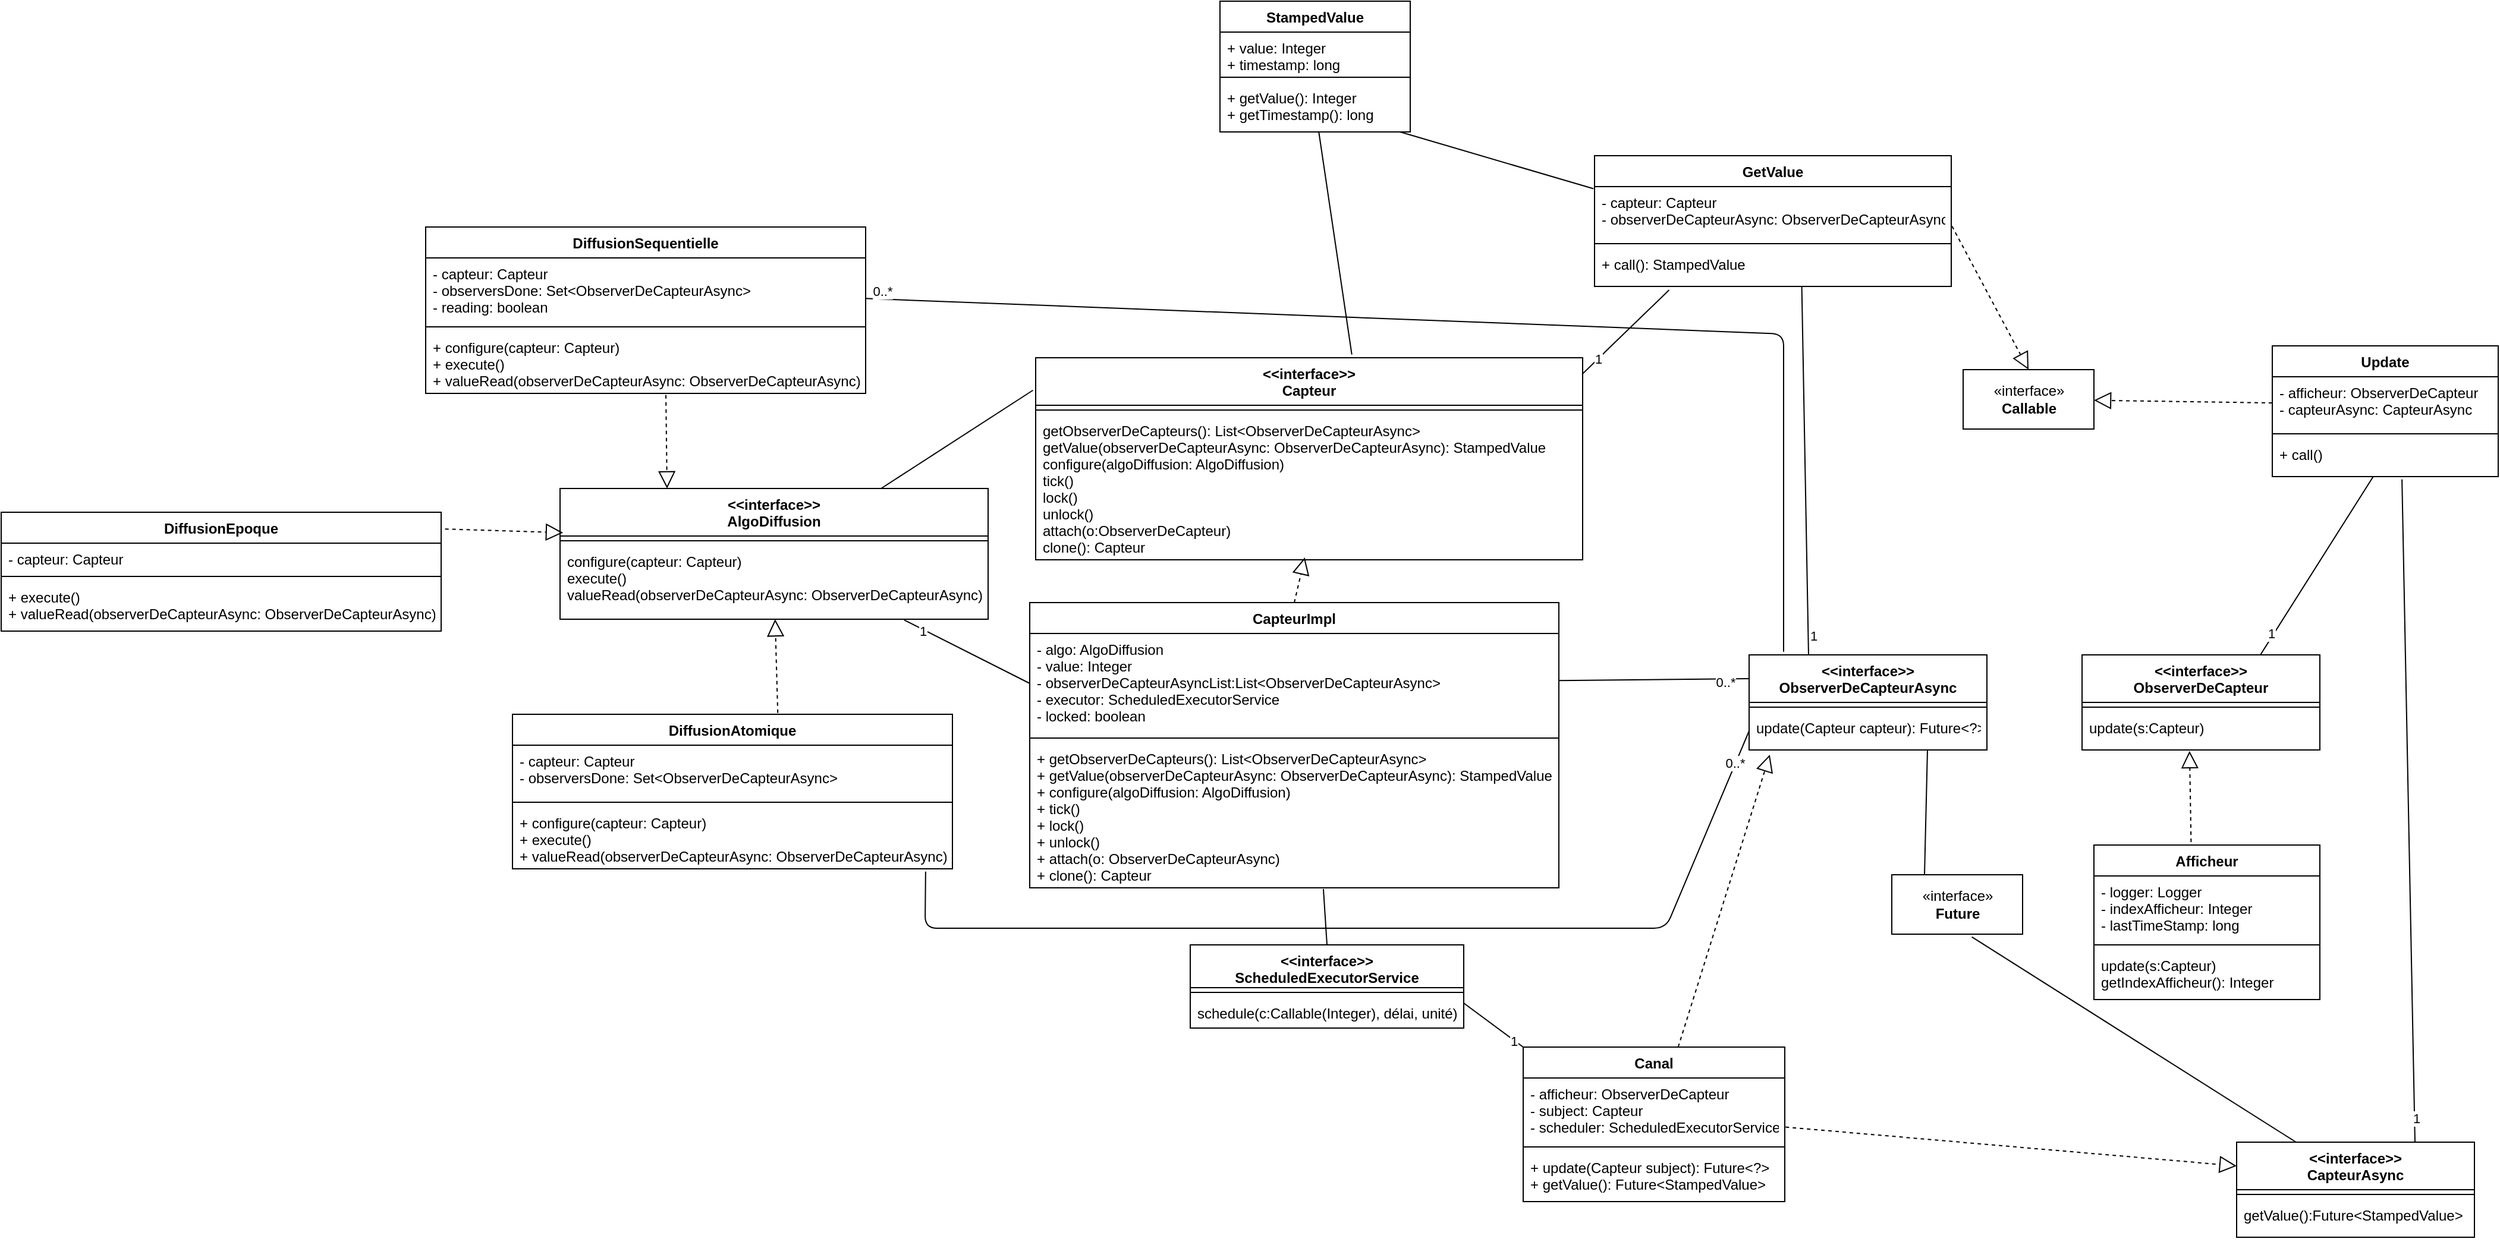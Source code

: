 <mxfile version="14.1.8" type="device" pages="2"><diagram id="OkSHv6g_1eJxa_UDTlFx" name="Diagramme de classe"><mxGraphModel dx="3850" dy="2255" grid="1" gridSize="19" guides="1" tooltips="1" connect="1" arrows="1" fold="1" page="1" pageScale="1" pageWidth="827" pageHeight="1169" math="0" shadow="0"><root><mxCell id="0"/><mxCell id="1" parent="0"/><mxCell id="q4NLrR5_jv5WTU5L2x2v-61" value="" style="endArrow=block;dashed=1;endFill=0;endSize=12;html=1;exitX=0.5;exitY=0;exitDx=0;exitDy=0;entryX=0.492;entryY=0.984;entryDx=0;entryDy=0;entryPerimeter=0;" parent="1" source="q4NLrR5_jv5WTU5L2x2v-73" target="q4NLrR5_jv5WTU5L2x2v-72" edge="1"><mxGeometry width="160" relative="1" as="geometry"><mxPoint x="330" y="400" as="sourcePoint"/><mxPoint x="490" y="400" as="targetPoint"/></mxGeometry></mxCell><mxCell id="q4NLrR5_jv5WTU5L2x2v-62" value="" style="endArrow=block;dashed=1;endFill=0;endSize=12;html=1;exitX=0.43;exitY=-0.019;exitDx=0;exitDy=0;exitPerimeter=0;entryX=0.452;entryY=1.027;entryDx=0;entryDy=0;entryPerimeter=0;" parent="1" source="q4NLrR5_jv5WTU5L2x2v-63" target="q4NLrR5_jv5WTU5L2x2v-83" edge="1"><mxGeometry width="160" relative="1" as="geometry"><mxPoint x="570" y="280" as="sourcePoint"/><mxPoint x="730" y="280" as="targetPoint"/></mxGeometry></mxCell><mxCell id="q4NLrR5_jv5WTU5L2x2v-63" value="Afficheur" style="swimlane;fontStyle=1;align=center;verticalAlign=top;childLayout=stackLayout;horizontal=1;startSize=26;horizontalStack=0;resizeParent=1;resizeParentMax=0;resizeLast=0;collapsible=1;marginBottom=0;" parent="1" vertex="1"><mxGeometry x="620" y="510" width="190" height="130" as="geometry"/></mxCell><mxCell id="q4NLrR5_jv5WTU5L2x2v-64" value="- logger: Logger&#10;- indexAfficheur: Integer&#10;- lastTimeStamp: long&#10;" style="text;strokeColor=none;fillColor=none;align=left;verticalAlign=top;spacingLeft=4;spacingRight=4;overflow=hidden;rotatable=0;points=[[0,0.5],[1,0.5]];portConstraint=eastwest;" parent="q4NLrR5_jv5WTU5L2x2v-63" vertex="1"><mxGeometry y="26" width="190" height="54" as="geometry"/></mxCell><mxCell id="q4NLrR5_jv5WTU5L2x2v-65" value="" style="line;strokeWidth=1;fillColor=none;align=left;verticalAlign=middle;spacingTop=-1;spacingLeft=3;spacingRight=3;rotatable=0;labelPosition=right;points=[];portConstraint=eastwest;" parent="q4NLrR5_jv5WTU5L2x2v-63" vertex="1"><mxGeometry y="80" width="190" height="8" as="geometry"/></mxCell><mxCell id="q4NLrR5_jv5WTU5L2x2v-66" value="update(s:Capteur)&#10;getIndexAfficheur(): Integer&#10;" style="text;strokeColor=none;fillColor=none;align=left;verticalAlign=top;spacingLeft=4;spacingRight=4;overflow=hidden;rotatable=0;points=[[0,0.5],[1,0.5]];portConstraint=eastwest;" parent="q4NLrR5_jv5WTU5L2x2v-63" vertex="1"><mxGeometry y="88" width="190" height="42" as="geometry"/></mxCell><mxCell id="q4NLrR5_jv5WTU5L2x2v-68" value="" style="endArrow=block;dashed=1;endFill=0;endSize=12;html=1;entryX=0;entryY=0.25;entryDx=0;entryDy=0;exitX=1.003;exitY=0.765;exitDx=0;exitDy=0;exitPerimeter=0;" parent="1" source="q4NLrR5_jv5WTU5L2x2v-78" target="q4NLrR5_jv5WTU5L2x2v-93" edge="1"><mxGeometry width="160" relative="1" as="geometry"><mxPoint x="330" y="650" as="sourcePoint"/><mxPoint x="490" y="650" as="targetPoint"/></mxGeometry></mxCell><mxCell id="q4NLrR5_jv5WTU5L2x2v-70" value="&lt;&lt;interface&gt;&gt;&#10;Capteur" style="swimlane;fontStyle=1;align=center;verticalAlign=top;childLayout=stackLayout;horizontal=1;startSize=40;horizontalStack=0;resizeParent=1;resizeParentMax=0;resizeLast=0;collapsible=1;marginBottom=0;" parent="1" vertex="1"><mxGeometry x="-270" y="100" width="460" height="170" as="geometry"/></mxCell><mxCell id="q4NLrR5_jv5WTU5L2x2v-71" value="" style="line;strokeWidth=1;fillColor=none;align=left;verticalAlign=middle;spacingTop=-1;spacingLeft=3;spacingRight=3;rotatable=0;labelPosition=right;points=[];portConstraint=eastwest;" parent="q4NLrR5_jv5WTU5L2x2v-70" vertex="1"><mxGeometry y="40" width="460" height="8" as="geometry"/></mxCell><mxCell id="q4NLrR5_jv5WTU5L2x2v-72" value="getObserverDeCapteurs(): List&lt;ObserverDeCapteurAsync&gt;&#10;getValue(observerDeCapteurAsync: ObserverDeCapteurAsync): StampedValue&#10;configure(algoDiffusion: AlgoDiffusion)&#10;tick()&#10;lock()&#10;unlock()&#10;attach(o:ObserverDeCapteur)&#10;clone(): Capteur" style="text;strokeColor=none;fillColor=none;align=left;verticalAlign=top;spacingLeft=4;spacingRight=4;overflow=hidden;rotatable=0;points=[[0,0.5],[1,0.5]];portConstraint=eastwest;" parent="q4NLrR5_jv5WTU5L2x2v-70" vertex="1"><mxGeometry y="48" width="460" height="122" as="geometry"/></mxCell><mxCell id="q4NLrR5_jv5WTU5L2x2v-73" value="CapteurImpl" style="swimlane;fontStyle=1;align=center;verticalAlign=top;childLayout=stackLayout;horizontal=1;startSize=26;horizontalStack=0;resizeParent=1;resizeParentMax=0;resizeLast=0;collapsible=1;marginBottom=0;" parent="1" vertex="1"><mxGeometry x="-275" y="306" width="445" height="240" as="geometry"/></mxCell><mxCell id="q4NLrR5_jv5WTU5L2x2v-74" value="- algo: AlgoDiffusion&#10;- value: Integer&#10;- observerDeCapteurAsyncList:List&lt;ObserverDeCapteurAsync&gt;&#10;- executor: ScheduledExecutorService&#10;- locked: boolean&#10;&#10;" style="text;strokeColor=none;fillColor=none;align=left;verticalAlign=top;spacingLeft=4;spacingRight=4;overflow=hidden;rotatable=0;points=[[0,0.5],[1,0.5]];portConstraint=eastwest;" parent="q4NLrR5_jv5WTU5L2x2v-73" vertex="1"><mxGeometry y="26" width="445" height="84" as="geometry"/></mxCell><mxCell id="q4NLrR5_jv5WTU5L2x2v-75" value="" style="line;strokeWidth=1;fillColor=none;align=left;verticalAlign=middle;spacingTop=-1;spacingLeft=3;spacingRight=3;rotatable=0;labelPosition=right;points=[];portConstraint=eastwest;" parent="q4NLrR5_jv5WTU5L2x2v-73" vertex="1"><mxGeometry y="110" width="445" height="8" as="geometry"/></mxCell><mxCell id="q4NLrR5_jv5WTU5L2x2v-76" value="+ getObserverDeCapteurs(): List&lt;ObserverDeCapteurAsync&gt;&#10;+ getValue(observerDeCapteurAsync: ObserverDeCapteurAsync): StampedValue&#10;+ configure(algoDiffusion: AlgoDiffusion)&#10;+ tick()&#10;+ lock()&#10;+ unlock()&#10;+ attach(o: ObserverDeCapteurAsync)&#10;+ clone(): Capteur&#10;" style="text;strokeColor=none;fillColor=none;align=left;verticalAlign=top;spacingLeft=4;spacingRight=4;overflow=hidden;rotatable=0;points=[[0,0.5],[1,0.5]];portConstraint=eastwest;" parent="q4NLrR5_jv5WTU5L2x2v-73" vertex="1"><mxGeometry y="118" width="445" height="122" as="geometry"/></mxCell><mxCell id="q4NLrR5_jv5WTU5L2x2v-77" value="Canal" style="swimlane;fontStyle=1;align=center;verticalAlign=top;childLayout=stackLayout;horizontal=1;startSize=26;horizontalStack=0;resizeParent=1;resizeParentMax=0;resizeLast=0;collapsible=1;marginBottom=0;" parent="1" vertex="1"><mxGeometry x="140" y="680" width="220" height="130" as="geometry"/></mxCell><mxCell id="q4NLrR5_jv5WTU5L2x2v-78" value="- afficheur: ObserverDeCapteur&#10;            - subject: Capteur &#10;- scheduler: ScheduledExecutorService&#10;      &#10;        " style="text;strokeColor=none;fillColor=none;align=left;verticalAlign=top;spacingLeft=4;spacingRight=4;overflow=hidden;rotatable=0;points=[[0,0.5],[1,0.5]];portConstraint=eastwest;" parent="q4NLrR5_jv5WTU5L2x2v-77" vertex="1"><mxGeometry y="26" width="220" height="54" as="geometry"/></mxCell><mxCell id="q4NLrR5_jv5WTU5L2x2v-79" value="" style="line;strokeWidth=1;fillColor=none;align=left;verticalAlign=middle;spacingTop=-1;spacingLeft=3;spacingRight=3;rotatable=0;labelPosition=right;points=[];portConstraint=eastwest;" parent="q4NLrR5_jv5WTU5L2x2v-77" vertex="1"><mxGeometry y="80" width="220" height="8" as="geometry"/></mxCell><mxCell id="q4NLrR5_jv5WTU5L2x2v-80" value="+ update(Capteur subject): Future&lt;?&gt;&#10;+ getValue(): Future&lt;StampedValue&gt;" style="text;strokeColor=none;fillColor=none;align=left;verticalAlign=top;spacingLeft=4;spacingRight=4;overflow=hidden;rotatable=0;points=[[0,0.5],[1,0.5]];portConstraint=eastwest;" parent="q4NLrR5_jv5WTU5L2x2v-77" vertex="1"><mxGeometry y="88" width="220" height="42" as="geometry"/></mxCell><mxCell id="q4NLrR5_jv5WTU5L2x2v-81" value="&lt;&lt;interface&gt;&gt;&#10;ObserverDeCapteur" style="swimlane;fontStyle=1;align=center;verticalAlign=top;childLayout=stackLayout;horizontal=1;startSize=40;horizontalStack=0;resizeParent=1;resizeParentMax=0;resizeLast=0;collapsible=1;marginBottom=0;" parent="1" vertex="1"><mxGeometry x="610" y="350" width="200" height="80" as="geometry"/></mxCell><mxCell id="q4NLrR5_jv5WTU5L2x2v-82" value="" style="line;strokeWidth=1;fillColor=none;align=left;verticalAlign=middle;spacingTop=-1;spacingLeft=3;spacingRight=3;rotatable=0;labelPosition=right;points=[];portConstraint=eastwest;" parent="q4NLrR5_jv5WTU5L2x2v-81" vertex="1"><mxGeometry y="40" width="200" height="8" as="geometry"/></mxCell><mxCell id="q4NLrR5_jv5WTU5L2x2v-83" value="update(s:Capteur)" style="text;strokeColor=none;fillColor=none;align=left;verticalAlign=top;spacingLeft=4;spacingRight=4;overflow=hidden;rotatable=0;points=[[0,0.5],[1,0.5]];portConstraint=eastwest;" parent="q4NLrR5_jv5WTU5L2x2v-81" vertex="1"><mxGeometry y="48" width="200" height="32" as="geometry"/></mxCell><mxCell id="q4NLrR5_jv5WTU5L2x2v-84" value="&lt;&lt;interface&gt;&gt;&#10;ScheduledExecutorService" style="swimlane;fontStyle=1;align=center;verticalAlign=top;childLayout=stackLayout;horizontal=1;startSize=36;horizontalStack=0;resizeParent=1;resizeParentMax=0;resizeLast=0;collapsible=1;marginBottom=0;" parent="1" vertex="1"><mxGeometry x="-140" y="594" width="230" height="70" as="geometry"/></mxCell><mxCell id="q4NLrR5_jv5WTU5L2x2v-86" value="" style="line;strokeWidth=1;fillColor=none;align=left;verticalAlign=middle;spacingTop=-1;spacingLeft=3;spacingRight=3;rotatable=0;labelPosition=right;points=[];portConstraint=eastwest;" parent="q4NLrR5_jv5WTU5L2x2v-84" vertex="1"><mxGeometry y="36" width="230" height="8" as="geometry"/></mxCell><mxCell id="q4NLrR5_jv5WTU5L2x2v-87" value="schedule(c:Callable(Integer), délai, unité)" style="text;strokeColor=none;fillColor=none;align=left;verticalAlign=top;spacingLeft=4;spacingRight=4;overflow=hidden;rotatable=0;points=[[0,0.5],[1,0.5]];portConstraint=eastwest;" parent="q4NLrR5_jv5WTU5L2x2v-84" vertex="1"><mxGeometry y="44" width="230" height="26" as="geometry"/></mxCell><mxCell id="q4NLrR5_jv5WTU5L2x2v-89" value="«interface»&lt;br&gt;&lt;b&gt;Callable&lt;/b&gt;" style="html=1;" parent="1" vertex="1"><mxGeometry x="510" y="110" width="110" height="50" as="geometry"/></mxCell><mxCell id="q4NLrR5_jv5WTU5L2x2v-90" value="«interface»&lt;br&gt;&lt;b&gt;Future&lt;/b&gt;" style="html=1;" parent="1" vertex="1"><mxGeometry x="450" y="535" width="110" height="50" as="geometry"/></mxCell><mxCell id="q4NLrR5_jv5WTU5L2x2v-93" value="&lt;&lt;interface&gt;&gt;&#10;CapteurAsync" style="swimlane;fontStyle=1;align=center;verticalAlign=top;childLayout=stackLayout;horizontal=1;startSize=40;horizontalStack=0;resizeParent=1;resizeParentMax=0;resizeLast=0;collapsible=1;marginBottom=0;" parent="1" vertex="1"><mxGeometry x="740" y="760" width="200" height="80" as="geometry"/></mxCell><mxCell id="q4NLrR5_jv5WTU5L2x2v-94" value="" style="line;strokeWidth=1;fillColor=none;align=left;verticalAlign=middle;spacingTop=-1;spacingLeft=3;spacingRight=3;rotatable=0;labelPosition=right;points=[];portConstraint=eastwest;" parent="q4NLrR5_jv5WTU5L2x2v-93" vertex="1"><mxGeometry y="40" width="200" height="8" as="geometry"/></mxCell><mxCell id="q4NLrR5_jv5WTU5L2x2v-95" value="getValue():Future&lt;StampedValue&gt;" style="text;strokeColor=none;fillColor=none;align=left;verticalAlign=top;spacingLeft=4;spacingRight=4;overflow=hidden;rotatable=0;points=[[0,0.5],[1,0.5]];portConstraint=eastwest;" parent="q4NLrR5_jv5WTU5L2x2v-93" vertex="1"><mxGeometry y="48" width="200" height="32" as="geometry"/></mxCell><mxCell id="q4NLrR5_jv5WTU5L2x2v-96" value="GetValue" style="swimlane;fontStyle=1;align=center;verticalAlign=top;childLayout=stackLayout;horizontal=1;startSize=26;horizontalStack=0;resizeParent=1;resizeParentMax=0;resizeLast=0;collapsible=1;marginBottom=0;" parent="1" vertex="1"><mxGeometry x="200" y="-70" width="300" height="110" as="geometry"/></mxCell><mxCell id="q4NLrR5_jv5WTU5L2x2v-97" value="- capteur: Capteur&#10;- observerDeCapteurAsync: ObserverDeCapteurAsync&#10;" style="text;strokeColor=none;fillColor=none;align=left;verticalAlign=top;spacingLeft=4;spacingRight=4;overflow=hidden;rotatable=0;points=[[0,0.5],[1,0.5]];portConstraint=eastwest;" parent="q4NLrR5_jv5WTU5L2x2v-96" vertex="1"><mxGeometry y="26" width="300" height="44" as="geometry"/></mxCell><mxCell id="q4NLrR5_jv5WTU5L2x2v-98" value="" style="line;strokeWidth=1;fillColor=none;align=left;verticalAlign=middle;spacingTop=-1;spacingLeft=3;spacingRight=3;rotatable=0;labelPosition=right;points=[];portConstraint=eastwest;" parent="q4NLrR5_jv5WTU5L2x2v-96" vertex="1"><mxGeometry y="70" width="300" height="8" as="geometry"/></mxCell><mxCell id="q4NLrR5_jv5WTU5L2x2v-99" value="+ call(): StampedValue" style="text;strokeColor=none;fillColor=none;align=left;verticalAlign=top;spacingLeft=4;spacingRight=4;overflow=hidden;rotatable=0;points=[[0,0.5],[1,0.5]];portConstraint=eastwest;" parent="q4NLrR5_jv5WTU5L2x2v-96" vertex="1"><mxGeometry y="78" width="300" height="32" as="geometry"/></mxCell><mxCell id="q4NLrR5_jv5WTU5L2x2v-100" value="" style="endArrow=block;dashed=1;endFill=0;endSize=12;html=1;entryX=0.5;entryY=0;entryDx=0;entryDy=0;exitX=1.002;exitY=0.756;exitDx=0;exitDy=0;exitPerimeter=0;" parent="1" source="q4NLrR5_jv5WTU5L2x2v-97" target="q4NLrR5_jv5WTU5L2x2v-89" edge="1"><mxGeometry width="160" relative="1" as="geometry"><mxPoint x="340" y="190" as="sourcePoint"/><mxPoint x="500" y="190" as="targetPoint"/></mxGeometry></mxCell><mxCell id="q4NLrR5_jv5WTU5L2x2v-102" value="&lt;&lt;interface&gt;&gt;&#10;ObserverDeCapteurAsync" style="swimlane;fontStyle=1;align=center;verticalAlign=top;childLayout=stackLayout;horizontal=1;startSize=40;horizontalStack=0;resizeParent=1;resizeParentMax=0;resizeLast=0;collapsible=1;marginBottom=0;" parent="1" vertex="1"><mxGeometry x="330" y="350" width="200" height="80" as="geometry"/></mxCell><mxCell id="q4NLrR5_jv5WTU5L2x2v-103" value="" style="line;strokeWidth=1;fillColor=none;align=left;verticalAlign=middle;spacingTop=-1;spacingLeft=3;spacingRight=3;rotatable=0;labelPosition=right;points=[];portConstraint=eastwest;" parent="q4NLrR5_jv5WTU5L2x2v-102" vertex="1"><mxGeometry y="40" width="200" height="8" as="geometry"/></mxCell><mxCell id="q4NLrR5_jv5WTU5L2x2v-104" value="update(Capteur capteur): Future&lt;?&gt;" style="text;strokeColor=none;fillColor=none;align=left;verticalAlign=top;spacingLeft=4;spacingRight=4;overflow=hidden;rotatable=0;points=[[0,0.5],[1,0.5]];portConstraint=eastwest;" parent="q4NLrR5_jv5WTU5L2x2v-102" vertex="1"><mxGeometry y="48" width="200" height="32" as="geometry"/></mxCell><mxCell id="q4NLrR5_jv5WTU5L2x2v-105" value="" style="endArrow=block;dashed=1;endFill=0;endSize=12;html=1;entryX=0.087;entryY=1.125;entryDx=0;entryDy=0;entryPerimeter=0;" parent="1" source="q4NLrR5_jv5WTU5L2x2v-77" target="q4NLrR5_jv5WTU5L2x2v-104" edge="1"><mxGeometry width="160" relative="1" as="geometry"><mxPoint x="350" y="595" as="sourcePoint"/><mxPoint x="430.0" y="620.004" as="targetPoint"/></mxGeometry></mxCell><mxCell id="q4NLrR5_jv5WTU5L2x2v-112" value="" style="endArrow=none;html=1;strokeWidth=1;exitX=0.578;exitY=-0.016;exitDx=0;exitDy=0;exitPerimeter=0;" parent="1" source="q4NLrR5_jv5WTU5L2x2v-70" target="q4NLrR5_jv5WTU5L2x2v-117" edge="1"><mxGeometry width="50" height="50" relative="1" as="geometry"><mxPoint x="90" y="100" as="sourcePoint"/><mxPoint x="274.4" y="-99.874" as="targetPoint"/></mxGeometry></mxCell><mxCell id="q4NLrR5_jv5WTU5L2x2v-114" value="StampedValue" style="swimlane;fontStyle=1;align=center;verticalAlign=top;childLayout=stackLayout;horizontal=1;startSize=26;horizontalStack=0;resizeParent=1;resizeParentMax=0;resizeLast=0;collapsible=1;marginBottom=0;" parent="1" vertex="1"><mxGeometry x="-115" y="-200" width="160" height="110" as="geometry"/></mxCell><mxCell id="q4NLrR5_jv5WTU5L2x2v-115" value="+ value: Integer&#10;+ timestamp: long" style="text;strokeColor=none;fillColor=none;align=left;verticalAlign=top;spacingLeft=4;spacingRight=4;overflow=hidden;rotatable=0;points=[[0,0.5],[1,0.5]];portConstraint=eastwest;" parent="q4NLrR5_jv5WTU5L2x2v-114" vertex="1"><mxGeometry y="26" width="160" height="34" as="geometry"/></mxCell><mxCell id="q4NLrR5_jv5WTU5L2x2v-116" value="" style="line;strokeWidth=1;fillColor=none;align=left;verticalAlign=middle;spacingTop=-1;spacingLeft=3;spacingRight=3;rotatable=0;labelPosition=right;points=[];portConstraint=eastwest;" parent="q4NLrR5_jv5WTU5L2x2v-114" vertex="1"><mxGeometry y="60" width="160" height="8" as="geometry"/></mxCell><mxCell id="q4NLrR5_jv5WTU5L2x2v-117" value="+ getValue(): Integer&#10;+ getTimestamp(): long&#10;" style="text;strokeColor=none;fillColor=none;align=left;verticalAlign=top;spacingLeft=4;spacingRight=4;overflow=hidden;rotatable=0;points=[[0,0.5],[1,0.5]];portConstraint=eastwest;" parent="q4NLrR5_jv5WTU5L2x2v-114" vertex="1"><mxGeometry y="68" width="160" height="42" as="geometry"/></mxCell><mxCell id="q4NLrR5_jv5WTU5L2x2v-119" value="" style="endArrow=none;html=1;strokeWidth=1;exitX=-0.003;exitY=0.04;exitDx=0;exitDy=0;exitPerimeter=0;" parent="1" source="q4NLrR5_jv5WTU5L2x2v-97" target="q4NLrR5_jv5WTU5L2x2v-117" edge="1"><mxGeometry width="50" height="50" relative="1" as="geometry"><mxPoint x="420" y="80" as="sourcePoint"/><mxPoint x="470" y="30" as="targetPoint"/></mxGeometry></mxCell><mxCell id="q4NLrR5_jv5WTU5L2x2v-120" value="Update" style="swimlane;fontStyle=1;align=center;verticalAlign=top;childLayout=stackLayout;horizontal=1;startSize=26;horizontalStack=0;resizeParent=1;resizeParentMax=0;resizeLast=0;collapsible=1;marginBottom=0;" parent="1" vertex="1"><mxGeometry x="770" y="90" width="190" height="110" as="geometry"/></mxCell><mxCell id="q4NLrR5_jv5WTU5L2x2v-121" value="- afficheur: ObserverDeCapteur&#10;- capteurAsync: CapteurAsync&#10;" style="text;strokeColor=none;fillColor=none;align=left;verticalAlign=top;spacingLeft=4;spacingRight=4;overflow=hidden;rotatable=0;points=[[0,0.5],[1,0.5]];portConstraint=eastwest;" parent="q4NLrR5_jv5WTU5L2x2v-120" vertex="1"><mxGeometry y="26" width="190" height="44" as="geometry"/></mxCell><mxCell id="q4NLrR5_jv5WTU5L2x2v-122" value="" style="line;strokeWidth=1;fillColor=none;align=left;verticalAlign=middle;spacingTop=-1;spacingLeft=3;spacingRight=3;rotatable=0;labelPosition=right;points=[];portConstraint=eastwest;" parent="q4NLrR5_jv5WTU5L2x2v-120" vertex="1"><mxGeometry y="70" width="190" height="8" as="geometry"/></mxCell><mxCell id="q4NLrR5_jv5WTU5L2x2v-123" value="+ call()" style="text;strokeColor=none;fillColor=none;align=left;verticalAlign=top;spacingLeft=4;spacingRight=4;overflow=hidden;rotatable=0;points=[[0,0.5],[1,0.5]];portConstraint=eastwest;" parent="q4NLrR5_jv5WTU5L2x2v-120" vertex="1"><mxGeometry y="78" width="190" height="32" as="geometry"/></mxCell><mxCell id="q4NLrR5_jv5WTU5L2x2v-124" value="" style="endArrow=block;dashed=1;endFill=0;endSize=12;html=1;exitX=0;exitY=0.5;exitDx=0;exitDy=0;" parent="1" source="q4NLrR5_jv5WTU5L2x2v-121" target="q4NLrR5_jv5WTU5L2x2v-89" edge="1"><mxGeometry width="160" relative="1" as="geometry"><mxPoint x="540.6" y="-0.736" as="sourcePoint"/><mxPoint x="600" y="110" as="targetPoint"/></mxGeometry></mxCell><mxCell id="q4NLrR5_jv5WTU5L2x2v-125" value="" style="endArrow=none;html=1;strokeWidth=1;entryX=0.209;entryY=1.095;entryDx=0;entryDy=0;entryPerimeter=0;exitX=0.999;exitY=0.082;exitDx=0;exitDy=0;exitPerimeter=0;" parent="1" source="q4NLrR5_jv5WTU5L2x2v-70" target="q4NLrR5_jv5WTU5L2x2v-99" edge="1"><mxGeometry width="50" height="50" relative="1" as="geometry"><mxPoint x="420" y="160" as="sourcePoint"/><mxPoint x="470" y="110" as="targetPoint"/><Array as="points"><mxPoint x="209" y="95"/></Array></mxGeometry></mxCell><mxCell id="Ptyz8SePD5P9M774ht81-8" value="1" style="edgeLabel;html=1;align=center;verticalAlign=middle;resizable=0;points=[];" parent="q4NLrR5_jv5WTU5L2x2v-125" vertex="1" connectable="0"><mxGeometry x="-0.615" y="-1" relative="1" as="geometry"><mxPoint x="-1" as="offset"/></mxGeometry></mxCell><mxCell id="q4NLrR5_jv5WTU5L2x2v-126" value="" style="endArrow=none;html=1;strokeWidth=1;entryX=0.581;entryY=1.016;entryDx=0;entryDy=0;entryPerimeter=0;exitX=0.25;exitY=0;exitDx=0;exitDy=0;" parent="1" source="q4NLrR5_jv5WTU5L2x2v-102" target="q4NLrR5_jv5WTU5L2x2v-99" edge="1"><mxGeometry width="50" height="50" relative="1" as="geometry"><mxPoint x="520" y="550" as="sourcePoint"/><mxPoint x="470" y="240" as="targetPoint"/></mxGeometry></mxCell><mxCell id="Ptyz8SePD5P9M774ht81-7" value="1" style="edgeLabel;html=1;align=center;verticalAlign=middle;resizable=0;points=[];" parent="q4NLrR5_jv5WTU5L2x2v-126" vertex="1" connectable="0"><mxGeometry x="-0.886" y="-4" relative="1" as="geometry"><mxPoint y="1" as="offset"/></mxGeometry></mxCell><mxCell id="q4NLrR5_jv5WTU5L2x2v-127" value="" style="endArrow=none;html=1;strokeWidth=1;entryX=0.75;entryY=0;entryDx=0;entryDy=0;" parent="1" source="q4NLrR5_jv5WTU5L2x2v-123" target="q4NLrR5_jv5WTU5L2x2v-81" edge="1"><mxGeometry width="50" height="50" relative="1" as="geometry"><mxPoint x="420" y="310" as="sourcePoint"/><mxPoint x="470" y="260" as="targetPoint"/></mxGeometry></mxCell><mxCell id="Ptyz8SePD5P9M774ht81-9" value="1" style="edgeLabel;html=1;align=center;verticalAlign=middle;resizable=0;points=[];" parent="q4NLrR5_jv5WTU5L2x2v-127" vertex="1" connectable="0"><mxGeometry x="0.777" y="-2" relative="1" as="geometry"><mxPoint as="offset"/></mxGeometry></mxCell><mxCell id="q4NLrR5_jv5WTU5L2x2v-130" value="&lt;&lt;interface&gt;&gt;&#10;AlgoDiffusion" style="swimlane;fontStyle=1;align=center;verticalAlign=top;childLayout=stackLayout;horizontal=1;startSize=40;horizontalStack=0;resizeParent=1;resizeParentMax=0;resizeLast=0;collapsible=1;marginBottom=0;" parent="1" vertex="1"><mxGeometry x="-670" y="210" width="360" height="110" as="geometry"/></mxCell><mxCell id="q4NLrR5_jv5WTU5L2x2v-131" value="" style="line;strokeWidth=1;fillColor=none;align=left;verticalAlign=middle;spacingTop=-1;spacingLeft=3;spacingRight=3;rotatable=0;labelPosition=right;points=[];portConstraint=eastwest;" parent="q4NLrR5_jv5WTU5L2x2v-130" vertex="1"><mxGeometry y="40" width="360" height="8" as="geometry"/></mxCell><mxCell id="q4NLrR5_jv5WTU5L2x2v-132" value="configure(capteur: Capteur)&#10;execute()&#10;valueRead(observerDeCapteurAsync: ObserverDeCapteurAsync)" style="text;strokeColor=none;fillColor=none;align=left;verticalAlign=top;spacingLeft=4;spacingRight=4;overflow=hidden;rotatable=0;points=[[0,0.5],[1,0.5]];portConstraint=eastwest;" parent="q4NLrR5_jv5WTU5L2x2v-130" vertex="1"><mxGeometry y="48" width="360" height="62" as="geometry"/></mxCell><mxCell id="q4NLrR5_jv5WTU5L2x2v-133" value="" style="endArrow=none;html=1;strokeWidth=1;exitX=0;exitY=0.5;exitDx=0;exitDy=0;entryX=0.804;entryY=1.011;entryDx=0;entryDy=0;entryPerimeter=0;" parent="1" source="q4NLrR5_jv5WTU5L2x2v-74" target="q4NLrR5_jv5WTU5L2x2v-132" edge="1"><mxGeometry width="50" height="50" relative="1" as="geometry"><mxPoint x="-100" y="280" as="sourcePoint"/><mxPoint x="-50" y="230" as="targetPoint"/></mxGeometry></mxCell><mxCell id="Ptyz8SePD5P9M774ht81-6" value="1" style="edgeLabel;html=1;align=center;verticalAlign=middle;resizable=0;points=[];" parent="q4NLrR5_jv5WTU5L2x2v-133" vertex="1" connectable="0"><mxGeometry x="0.696" y="1" relative="1" as="geometry"><mxPoint as="offset"/></mxGeometry></mxCell><mxCell id="q4NLrR5_jv5WTU5L2x2v-134" value="" style="endArrow=none;html=1;strokeWidth=1;entryX=-0.005;entryY=0.161;entryDx=0;entryDy=0;entryPerimeter=0;exitX=0.75;exitY=0;exitDx=0;exitDy=0;" parent="1" source="q4NLrR5_jv5WTU5L2x2v-130" target="q4NLrR5_jv5WTU5L2x2v-70" edge="1"><mxGeometry width="50" height="50" relative="1" as="geometry"><mxPoint x="-100" y="280" as="sourcePoint"/><mxPoint x="-50" y="230" as="targetPoint"/></mxGeometry></mxCell><mxCell id="q4NLrR5_jv5WTU5L2x2v-135" value="DiffusionAtomique" style="swimlane;fontStyle=1;align=center;verticalAlign=top;childLayout=stackLayout;horizontal=1;startSize=26;horizontalStack=0;resizeParent=1;resizeParentMax=0;resizeLast=0;collapsible=1;marginBottom=0;" parent="1" vertex="1"><mxGeometry x="-710" y="400" width="370" height="130" as="geometry"/></mxCell><mxCell id="q4NLrR5_jv5WTU5L2x2v-136" value="- capteur: Capteur&#10;- observersDone: Set&lt;ObserverDeCapteurAsync&gt;&#10;" style="text;strokeColor=none;fillColor=none;align=left;verticalAlign=top;spacingLeft=4;spacingRight=4;overflow=hidden;rotatable=0;points=[[0,0.5],[1,0.5]];portConstraint=eastwest;" parent="q4NLrR5_jv5WTU5L2x2v-135" vertex="1"><mxGeometry y="26" width="370" height="44" as="geometry"/></mxCell><mxCell id="q4NLrR5_jv5WTU5L2x2v-137" value="" style="line;strokeWidth=1;fillColor=none;align=left;verticalAlign=middle;spacingTop=-1;spacingLeft=3;spacingRight=3;rotatable=0;labelPosition=right;points=[];portConstraint=eastwest;" parent="q4NLrR5_jv5WTU5L2x2v-135" vertex="1"><mxGeometry y="70" width="370" height="8" as="geometry"/></mxCell><mxCell id="q4NLrR5_jv5WTU5L2x2v-138" value="+ configure(capteur: Capteur)&#10;+ execute()&#10;+ valueRead(observerDeCapteurAsync: ObserverDeCapteurAsync)&#10;" style="text;strokeColor=none;fillColor=none;align=left;verticalAlign=top;spacingLeft=4;spacingRight=4;overflow=hidden;rotatable=0;points=[[0,0.5],[1,0.5]];portConstraint=eastwest;" parent="q4NLrR5_jv5WTU5L2x2v-135" vertex="1"><mxGeometry y="78" width="370" height="52" as="geometry"/></mxCell><mxCell id="q4NLrR5_jv5WTU5L2x2v-139" value="" style="endArrow=block;dashed=1;endFill=0;endSize=12;html=1;exitX=0.603;exitY=-0.009;exitDx=0;exitDy=0;exitPerimeter=0;" parent="1" source="q4NLrR5_jv5WTU5L2x2v-135" target="q4NLrR5_jv5WTU5L2x2v-132" edge="1"><mxGeometry width="160" relative="1" as="geometry"><mxPoint x="-520" y="380" as="sourcePoint"/><mxPoint x="-377.34" y="550" as="targetPoint"/></mxGeometry></mxCell><mxCell id="q4NLrR5_jv5WTU5L2x2v-140" value="DiffusionEpoque" style="swimlane;fontStyle=1;align=center;verticalAlign=top;childLayout=stackLayout;horizontal=1;startSize=26;horizontalStack=0;resizeParent=1;resizeParentMax=0;resizeLast=0;collapsible=1;marginBottom=0;" parent="1" vertex="1"><mxGeometry x="-1140" y="230" width="370" height="100" as="geometry"/></mxCell><mxCell id="q4NLrR5_jv5WTU5L2x2v-141" value="- capteur: Capteur&#10;" style="text;strokeColor=none;fillColor=none;align=left;verticalAlign=top;spacingLeft=4;spacingRight=4;overflow=hidden;rotatable=0;points=[[0,0.5],[1,0.5]];portConstraint=eastwest;" parent="q4NLrR5_jv5WTU5L2x2v-140" vertex="1"><mxGeometry y="26" width="370" height="24" as="geometry"/></mxCell><mxCell id="q4NLrR5_jv5WTU5L2x2v-142" value="" style="line;strokeWidth=1;fillColor=none;align=left;verticalAlign=middle;spacingTop=-1;spacingLeft=3;spacingRight=3;rotatable=0;labelPosition=right;points=[];portConstraint=eastwest;" parent="q4NLrR5_jv5WTU5L2x2v-140" vertex="1"><mxGeometry y="50" width="370" height="8" as="geometry"/></mxCell><mxCell id="q4NLrR5_jv5WTU5L2x2v-143" value="+ execute()&#10;+ valueRead(observerDeCapteurAsync: ObserverDeCapteurAsync)&#10;" style="text;strokeColor=none;fillColor=none;align=left;verticalAlign=top;spacingLeft=4;spacingRight=4;overflow=hidden;rotatable=0;points=[[0,0.5],[1,0.5]];portConstraint=eastwest;" parent="q4NLrR5_jv5WTU5L2x2v-140" vertex="1"><mxGeometry y="58" width="370" height="42" as="geometry"/></mxCell><mxCell id="q4NLrR5_jv5WTU5L2x2v-144" value="" style="endArrow=block;dashed=1;endFill=0;endSize=12;html=1;exitX=1.009;exitY=0.141;exitDx=0;exitDy=0;exitPerimeter=0;entryX=0.007;entryY=0.338;entryDx=0;entryDy=0;entryPerimeter=0;" parent="1" source="q4NLrR5_jv5WTU5L2x2v-140" target="q4NLrR5_jv5WTU5L2x2v-130" edge="1"><mxGeometry width="160" relative="1" as="geometry"><mxPoint x="-476.89" y="408.83" as="sourcePoint"/><mxPoint x="-479.122" y="330.0" as="targetPoint"/></mxGeometry></mxCell><mxCell id="q4NLrR5_jv5WTU5L2x2v-145" value="DiffusionSequentielle" style="swimlane;fontStyle=1;align=center;verticalAlign=top;childLayout=stackLayout;horizontal=1;startSize=26;horizontalStack=0;resizeParent=1;resizeParentMax=0;resizeLast=0;collapsible=1;marginBottom=0;" parent="1" vertex="1"><mxGeometry x="-783" y="-10" width="370" height="140" as="geometry"/></mxCell><mxCell id="q4NLrR5_jv5WTU5L2x2v-146" value="- capteur: Capteur&#10;- observersDone: Set&lt;ObserverDeCapteurAsync&gt;&#10;- reading: boolean&#10;" style="text;strokeColor=none;fillColor=none;align=left;verticalAlign=top;spacingLeft=4;spacingRight=4;overflow=hidden;rotatable=0;points=[[0,0.5],[1,0.5]];portConstraint=eastwest;" parent="q4NLrR5_jv5WTU5L2x2v-145" vertex="1"><mxGeometry y="26" width="370" height="54" as="geometry"/></mxCell><mxCell id="q4NLrR5_jv5WTU5L2x2v-147" value="" style="line;strokeWidth=1;fillColor=none;align=left;verticalAlign=middle;spacingTop=-1;spacingLeft=3;spacingRight=3;rotatable=0;labelPosition=right;points=[];portConstraint=eastwest;" parent="q4NLrR5_jv5WTU5L2x2v-145" vertex="1"><mxGeometry y="80" width="370" height="8" as="geometry"/></mxCell><mxCell id="q4NLrR5_jv5WTU5L2x2v-148" value="+ configure(capteur: Capteur)&#10;+ execute()&#10;+ valueRead(observerDeCapteurAsync: ObserverDeCapteurAsync)&#10;" style="text;strokeColor=none;fillColor=none;align=left;verticalAlign=top;spacingLeft=4;spacingRight=4;overflow=hidden;rotatable=0;points=[[0,0.5],[1,0.5]];portConstraint=eastwest;" parent="q4NLrR5_jv5WTU5L2x2v-145" vertex="1"><mxGeometry y="88" width="370" height="52" as="geometry"/></mxCell><mxCell id="q4NLrR5_jv5WTU5L2x2v-149" value="" style="endArrow=block;dashed=1;endFill=0;endSize=12;html=1;exitX=0.546;exitY=1.027;exitDx=0;exitDy=0;exitPerimeter=0;entryX=0.25;entryY=0;entryDx=0;entryDy=0;" parent="1" source="q4NLrR5_jv5WTU5L2x2v-148" target="q4NLrR5_jv5WTU5L2x2v-130" edge="1"><mxGeometry width="160" relative="1" as="geometry"><mxPoint x="-766.67" y="254.1" as="sourcePoint"/><mxPoint x="-657.48" y="257.18" as="targetPoint"/></mxGeometry></mxCell><mxCell id="q4NLrR5_jv5WTU5L2x2v-150" value="" style="endArrow=none;html=1;strokeWidth=1;exitX=0.25;exitY=0;exitDx=0;exitDy=0;entryX=0.612;entryY=1.047;entryDx=0;entryDy=0;entryPerimeter=0;" parent="1" source="q4NLrR5_jv5WTU5L2x2v-93" target="q4NLrR5_jv5WTU5L2x2v-90" edge="1"><mxGeometry width="50" height="50" relative="1" as="geometry"><mxPoint x="-70" y="470" as="sourcePoint"/><mxPoint x="-20" y="420" as="targetPoint"/></mxGeometry></mxCell><mxCell id="q4NLrR5_jv5WTU5L2x2v-152" value="" style="endArrow=none;html=1;strokeWidth=1;exitX=0.75;exitY=1;exitDx=0;exitDy=0;entryX=0.25;entryY=0;entryDx=0;entryDy=0;" parent="1" source="q4NLrR5_jv5WTU5L2x2v-102" target="q4NLrR5_jv5WTU5L2x2v-90" edge="1"><mxGeometry width="50" height="50" relative="1" as="geometry"><mxPoint x="220" y="595" as="sourcePoint"/><mxPoint x="310" y="537.5" as="targetPoint"/></mxGeometry></mxCell><mxCell id="q4NLrR5_jv5WTU5L2x2v-153" value="" style="endArrow=none;html=1;strokeWidth=1;entryX=0.574;entryY=1.073;entryDx=0;entryDy=0;entryPerimeter=0;exitX=0.75;exitY=0;exitDx=0;exitDy=0;" parent="1" source="q4NLrR5_jv5WTU5L2x2v-93" target="q4NLrR5_jv5WTU5L2x2v-123" edge="1"><mxGeometry width="50" height="50" relative="1" as="geometry"><mxPoint x="960" y="570" as="sourcePoint"/><mxPoint x="420" y="400" as="targetPoint"/></mxGeometry></mxCell><mxCell id="Ptyz8SePD5P9M774ht81-10" value="1" style="edgeLabel;html=1;align=center;verticalAlign=middle;resizable=0;points=[];" parent="q4NLrR5_jv5WTU5L2x2v-153" vertex="1" connectable="0"><mxGeometry x="-0.925" y="-1" relative="1" as="geometry"><mxPoint y="1" as="offset"/></mxGeometry></mxCell><mxCell id="q4NLrR5_jv5WTU5L2x2v-154" value="" style="endArrow=none;html=1;strokeWidth=1;exitX=0.5;exitY=0;exitDx=0;exitDy=0;entryX=0.555;entryY=1.008;entryDx=0;entryDy=0;entryPerimeter=0;" parent="1" source="q4NLrR5_jv5WTU5L2x2v-84" target="q4NLrR5_jv5WTU5L2x2v-76" edge="1"><mxGeometry width="50" height="50" relative="1" as="geometry"><mxPoint x="-140" y="340" as="sourcePoint"/><mxPoint x="-90" y="290" as="targetPoint"/></mxGeometry></mxCell><mxCell id="Ptyz8SePD5P9M774ht81-1" value="" style="endArrow=none;html=1;exitX=0;exitY=0;exitDx=0;exitDy=0;entryX=1;entryY=0.5;entryDx=0;entryDy=0;" parent="1" source="q4NLrR5_jv5WTU5L2x2v-77" edge="1"><mxGeometry width="50" height="50" relative="1" as="geometry"><mxPoint x="430" y="580" as="sourcePoint"/><mxPoint x="90" y="643" as="targetPoint"/></mxGeometry></mxCell><mxCell id="Ptyz8SePD5P9M774ht81-2" value="1" style="edgeLabel;html=1;align=center;verticalAlign=middle;resizable=0;points=[];" parent="Ptyz8SePD5P9M774ht81-1" vertex="1" connectable="0"><mxGeometry x="-0.682" y="1" relative="1" as="geometry"><mxPoint as="offset"/></mxGeometry></mxCell><mxCell id="Ptyz8SePD5P9M774ht81-3" value="" style="endArrow=none;html=1;strokeWidth=1;entryX=0;entryY=0.25;entryDx=0;entryDy=0;" parent="1" source="q4NLrR5_jv5WTU5L2x2v-74" target="q4NLrR5_jv5WTU5L2x2v-102" edge="1"><mxGeometry width="50" height="50" relative="1" as="geometry"><mxPoint x="270" y="420" as="sourcePoint"/><mxPoint x="320" y="370" as="targetPoint"/></mxGeometry></mxCell><mxCell id="Ptyz8SePD5P9M774ht81-5" value="0..*" style="edgeLabel;html=1;align=center;verticalAlign=middle;resizable=0;points=[];" parent="Ptyz8SePD5P9M774ht81-3" vertex="1" connectable="0"><mxGeometry x="0.739" y="-3" relative="1" as="geometry"><mxPoint x="1" as="offset"/></mxGeometry></mxCell><mxCell id="Ptyz8SePD5P9M774ht81-11" value="" style="endArrow=none;html=1;strokeWidth=1;exitX=0.939;exitY=1.045;exitDx=0;exitDy=0;entryX=0;entryY=0.5;entryDx=0;entryDy=0;exitPerimeter=0;" parent="1" source="q4NLrR5_jv5WTU5L2x2v-138" target="q4NLrR5_jv5WTU5L2x2v-104" edge="1"><mxGeometry width="50" height="50" relative="1" as="geometry"><mxPoint x="-330" y="400" as="sourcePoint"/><mxPoint x="-280" y="350" as="targetPoint"/><Array as="points"><mxPoint x="-363" y="580"/><mxPoint x="260" y="580"/></Array></mxGeometry></mxCell><mxCell id="Ptyz8SePD5P9M774ht81-12" value="&lt;div&gt;0..*&lt;/div&gt;" style="edgeLabel;html=1;align=center;verticalAlign=middle;resizable=0;points=[];" parent="Ptyz8SePD5P9M774ht81-11" vertex="1" connectable="0"><mxGeometry x="0.931" y="1" relative="1" as="geometry"><mxPoint as="offset"/></mxGeometry></mxCell><mxCell id="Ptyz8SePD5P9M774ht81-13" value="" style="endArrow=none;html=1;strokeWidth=1;entryX=0.145;entryY=-0.033;entryDx=0;entryDy=0;entryPerimeter=0;" parent="1" source="q4NLrR5_jv5WTU5L2x2v-146" target="q4NLrR5_jv5WTU5L2x2v-102" edge="1"><mxGeometry width="50" height="50" relative="1" as="geometry"><mxPoint x="-140" y="180" as="sourcePoint"/><mxPoint x="-90" y="130" as="targetPoint"/><Array as="points"><mxPoint x="359" y="80"/></Array></mxGeometry></mxCell><mxCell id="Ptyz8SePD5P9M774ht81-14" value="0..*" style="edgeLabel;html=1;align=center;verticalAlign=middle;resizable=0;points=[];" parent="Ptyz8SePD5P9M774ht81-13" vertex="1" connectable="0"><mxGeometry x="0.952" relative="1" as="geometry"><mxPoint x="-758" y="-278.71" as="offset"/></mxGeometry></mxCell></root></mxGraphModel></diagram><diagram id="ev5ODMh-yi-DU_KeXTOB" name="Diagramme de séquence"><mxGraphModel dx="1537" dy="760" grid="1" gridSize="10" guides="1" tooltips="1" connect="1" arrows="1" fold="1" page="1" pageScale="1" pageWidth="827" pageHeight="1169" math="0" shadow="0"><root><mxCell id="NawzHeSlDGJjHKvVZesi-0"/><mxCell id="NawzHeSlDGJjHKvVZesi-1" parent="NawzHeSlDGJjHKvVZesi-0"/><mxCell id="NawzHeSlDGJjHKvVZesi-3" value=":Scheduler" style="shape=umlLifeline;perimeter=lifelinePerimeter;whiteSpace=wrap;html=1;container=1;collapsible=0;recursiveResize=0;outlineConnect=0;" vertex="1" parent="NawzHeSlDGJjHKvVZesi-1"><mxGeometry x="220" y="160" width="100" height="500" as="geometry"/></mxCell><mxCell id="NawzHeSlDGJjHKvVZesi-4" value="" style="html=1;points=[];perimeter=orthogonalPerimeter;" vertex="1" parent="NawzHeSlDGJjHKvVZesi-3"><mxGeometry x="45" y="40" width="10" height="460" as="geometry"/></mxCell><mxCell id="NawzHeSlDGJjHKvVZesi-5" value="g:GetValue" style="shape=umlLifeline;perimeter=lifelinePerimeter;whiteSpace=wrap;html=1;container=1;collapsible=0;recursiveResize=0;outlineConnect=0;" vertex="1" parent="NawzHeSlDGJjHKvVZesi-1"><mxGeometry x="340" y="290" width="100" height="270" as="geometry"/></mxCell><mxCell id="NawzHeSlDGJjHKvVZesi-6" value="" style="html=1;points=[];perimeter=orthogonalPerimeter;" vertex="1" parent="NawzHeSlDGJjHKvVZesi-5"><mxGeometry x="45" y="170" width="10" height="20" as="geometry"/></mxCell><mxCell id="NawzHeSlDGJjHKvVZesi-7" value="" style="html=1;points=[];perimeter=orthogonalPerimeter;" vertex="1" parent="NawzHeSlDGJjHKvVZesi-5"><mxGeometry x="45" y="240" width="10" height="30" as="geometry"/></mxCell><mxCell id="NawzHeSlDGJjHKvVZesi-8" value="call()" style="html=1;verticalAlign=bottom;endArrow=block;" edge="1" source="NawzHeSlDGJjHKvVZesi-4" target="NawzHeSlDGJjHKvVZesi-5" parent="NawzHeSlDGJjHKvVZesi-1"><mxGeometry relative="1" as="geometry"><mxPoint x="360" y="390" as="sourcePoint"/><Array as="points"><mxPoint x="340" y="460"/></Array></mxGeometry></mxCell><mxCell id="NawzHeSlDGJjHKvVZesi-9" value="c:Capteur" style="shape=umlLifeline;perimeter=lifelinePerimeter;whiteSpace=wrap;html=1;container=1;collapsible=0;recursiveResize=0;outlineConnect=0;" vertex="1" parent="NawzHeSlDGJjHKvVZesi-1"><mxGeometry x="460" y="420" width="100" height="160" as="geometry"/></mxCell><mxCell id="NawzHeSlDGJjHKvVZesi-10" value="" style="html=1;points=[];perimeter=orthogonalPerimeter;" vertex="1" parent="NawzHeSlDGJjHKvVZesi-9"><mxGeometry x="45" y="60" width="10" height="50" as="geometry"/></mxCell><mxCell id="NawzHeSlDGJjHKvVZesi-11" value="getValue(can)" style="html=1;verticalAlign=bottom;endArrow=block;entryX=0;entryY=0;" edge="1" source="NawzHeSlDGJjHKvVZesi-5" target="NawzHeSlDGJjHKvVZesi-10" parent="NawzHeSlDGJjHKvVZesi-1"><mxGeometry relative="1" as="geometry"><mxPoint x="535" y="390" as="sourcePoint"/></mxGeometry></mxCell><mxCell id="NawzHeSlDGJjHKvVZesi-12" value="" style="html=1;verticalAlign=bottom;endArrow=open;dashed=1;endSize=8;exitX=0;exitY=0.95;entryX=0.9;entryY=0.783;entryDx=0;entryDy=0;entryPerimeter=0;" edge="1" source="NawzHeSlDGJjHKvVZesi-7" target="NawzHeSlDGJjHKvVZesi-4" parent="NawzHeSlDGJjHKvVZesi-1"><mxGeometry relative="1" as="geometry"><mxPoint x="280" y="559" as="targetPoint"/></mxGeometry></mxCell><mxCell id="NawzHeSlDGJjHKvVZesi-13" value="f2:Future" style="shape=umlLifeline;perimeter=lifelinePerimeter;whiteSpace=wrap;html=1;container=1;collapsible=0;recursiveResize=0;outlineConnect=0;" vertex="1" parent="NawzHeSlDGJjHKvVZesi-1"><mxGeometry x="580" y="360" width="100" height="340" as="geometry"/></mxCell><mxCell id="NawzHeSlDGJjHKvVZesi-14" value="" style="html=1;points=[];perimeter=orthogonalPerimeter;" vertex="1" parent="NawzHeSlDGJjHKvVZesi-13"><mxGeometry x="45" y="100" width="10" height="190" as="geometry"/></mxCell><mxCell id="NawzHeSlDGJjHKvVZesi-15" value="" style="html=1;points=[];perimeter=orthogonalPerimeter;" vertex="1" parent="NawzHeSlDGJjHKvVZesi-13"><mxGeometry x="40" y="220" width="10" height="50" as="geometry"/></mxCell><mxCell id="NawzHeSlDGJjHKvVZesi-16" value="setValue(v)" style="html=1;verticalAlign=bottom;endArrow=block;exitX=0.867;exitY=0.826;exitDx=0;exitDy=0;exitPerimeter=0;" edge="1" source="NawzHeSlDGJjHKvVZesi-4" parent="NawzHeSlDGJjHKvVZesi-1"><mxGeometry relative="1" as="geometry"><mxPoint x="290" y="570" as="sourcePoint"/><mxPoint x="620" y="580" as="targetPoint"/></mxGeometry></mxCell><mxCell id="NawzHeSlDGJjHKvVZesi-17" value="" style="html=1;verticalAlign=bottom;endArrow=open;dashed=1;endSize=8;exitX=0;exitY=0.95;" edge="1" source="NawzHeSlDGJjHKvVZesi-15" target="NawzHeSlDGJjHKvVZesi-4" parent="NawzHeSlDGJjHKvVZesi-1"><mxGeometry relative="1" as="geometry"><mxPoint x="695" y="646" as="targetPoint"/></mxGeometry></mxCell><mxCell id="NawzHeSlDGJjHKvVZesi-18" value="v" style="html=1;verticalAlign=bottom;endArrow=open;dashed=1;endSize=8;exitX=0.067;exitY=0.986;exitDx=0;exitDy=0;exitPerimeter=0;" edge="1" source="NawzHeSlDGJjHKvVZesi-10" target="NawzHeSlDGJjHKvVZesi-5" parent="NawzHeSlDGJjHKvVZesi-1"><mxGeometry relative="1" as="geometry"><mxPoint x="290.003" y="490" as="targetPoint"/><mxPoint x="605.67" y="535.65" as="sourcePoint"/></mxGeometry></mxCell><mxCell id="NawzHeSlDGJjHKvVZesi-19" value="a:Afficheur" style="shape=umlLifeline;perimeter=lifelinePerimeter;whiteSpace=wrap;html=1;container=1;collapsible=0;recursiveResize=0;outlineConnect=0;" vertex="1" parent="NawzHeSlDGJjHKvVZesi-1"><mxGeometry x="820" y="150" width="100" height="560" as="geometry"/></mxCell><mxCell id="NawzHeSlDGJjHKvVZesi-20" value="" style="html=1;points=[];perimeter=orthogonalPerimeter;" vertex="1" parent="NawzHeSlDGJjHKvVZesi-19"><mxGeometry x="45" y="500" width="10" height="30" as="geometry"/></mxCell><mxCell id="NawzHeSlDGJjHKvVZesi-21" value="" style="html=1;points=[];perimeter=orthogonalPerimeter;" vertex="1" parent="NawzHeSlDGJjHKvVZesi-19"><mxGeometry x="45" y="60" width="10" height="40" as="geometry"/></mxCell><mxCell id="NawzHeSlDGJjHKvVZesi-22" value="" style="html=1;points=[];perimeter=orthogonalPerimeter;" vertex="1" parent="NawzHeSlDGJjHKvVZesi-19"><mxGeometry x="45" y="280" width="10" height="30" as="geometry"/></mxCell><mxCell id="NawzHeSlDGJjHKvVZesi-23" value="v" style="html=1;verticalAlign=bottom;endArrow=open;dashed=1;endSize=8;" edge="1" target="NawzHeSlDGJjHKvVZesi-19" parent="NawzHeSlDGJjHKvVZesi-1"><mxGeometry relative="1" as="geometry"><mxPoint x="770" y="720" as="targetPoint"/><mxPoint x="630" y="650" as="sourcePoint"/><Array as="points"><mxPoint x="690" y="650"/><mxPoint x="720" y="650"/></Array></mxGeometry></mxCell><mxCell id="NawzHeSlDGJjHKvVZesi-24" value="can:Canal" style="shape=umlLifeline;perimeter=lifelinePerimeter;whiteSpace=wrap;html=1;container=1;collapsible=0;recursiveResize=0;outlineConnect=0;" vertex="1" parent="NawzHeSlDGJjHKvVZesi-1"><mxGeometry x="698" y="180" width="100" height="260" as="geometry"/></mxCell><mxCell id="NawzHeSlDGJjHKvVZesi-25" value="" style="html=1;points=[];perimeter=orthogonalPerimeter;" vertex="1" parent="NawzHeSlDGJjHKvVZesi-24"><mxGeometry x="45" y="70" width="10" height="180" as="geometry"/></mxCell><mxCell id="NawzHeSlDGJjHKvVZesi-26" style="edgeStyle=orthogonalEdgeStyle;rounded=0;orthogonalLoop=1;jettySize=auto;html=1;endArrow=none;endFill=0;startArrow=block;startFill=1;" edge="1" parent="NawzHeSlDGJjHKvVZesi-1"><mxGeometry relative="1" as="geometry"><mxPoint x="750" y="250" as="sourcePoint"/><mxPoint x="870" y="250" as="targetPoint"/><Array as="points"><mxPoint x="750" y="250"/><mxPoint x="870" y="250"/></Array></mxGeometry></mxCell><mxCell id="NawzHeSlDGJjHKvVZesi-27" value="getValue()" style="edgeLabel;html=1;align=center;verticalAlign=middle;resizable=0;points=[];" vertex="1" connectable="0" parent="NawzHeSlDGJjHKvVZesi-26"><mxGeometry x="0.43" y="2" relative="1" as="geometry"><mxPoint x="-26" y="-8" as="offset"/></mxGeometry></mxCell><mxCell id="NawzHeSlDGJjHKvVZesi-28" style="edgeStyle=orthogonalEdgeStyle;rounded=0;orthogonalLoop=1;jettySize=auto;html=1;endArrow=block;endFill=1;exitX=0;exitY=1.067;exitDx=0;exitDy=0;exitPerimeter=0;" edge="1" source="NawzHeSlDGJjHKvVZesi-22" parent="NawzHeSlDGJjHKvVZesi-1"><mxGeometry relative="1" as="geometry"><mxPoint x="750" y="460" as="sourcePoint"/><mxPoint x="630" y="460" as="targetPoint"/><Array as="points"><mxPoint x="865" y="460"/></Array></mxGeometry></mxCell><mxCell id="NawzHeSlDGJjHKvVZesi-29" value="get()" style="edgeLabel;html=1;align=center;verticalAlign=middle;resizable=0;points=[];" vertex="1" connectable="0" parent="NawzHeSlDGJjHKvVZesi-28"><mxGeometry x="0.43" y="2" relative="1" as="geometry"><mxPoint x="81.99" y="-10" as="offset"/></mxGeometry></mxCell><mxCell id="NawzHeSlDGJjHKvVZesi-30" value="create(can)" style="endArrow=open;endFill=1;endSize=12;html=1;exitX=0.1;exitY=0.328;exitDx=0;exitDy=0;exitPerimeter=0;" edge="1" source="NawzHeSlDGJjHKvVZesi-25" parent="NawzHeSlDGJjHKvVZesi-1"><mxGeometry width="160" relative="1" as="geometry"><mxPoint x="860" y="309" as="sourcePoint"/><mxPoint x="439" y="309" as="targetPoint"/><Array as="points"><mxPoint x="679" y="309"/><mxPoint x="529" y="309"/></Array></mxGeometry></mxCell><mxCell id="NawzHeSlDGJjHKvVZesi-31" style="edgeStyle=orthogonalEdgeStyle;rounded=0;orthogonalLoop=1;jettySize=auto;html=1;shadow=0;startArrow=none;startFill=0;endArrow=open;endFill=0;endSize=5;dashed=1;" edge="1" parent="NawzHeSlDGJjHKvVZesi-1"><mxGeometry relative="1" as="geometry"><mxPoint x="284" y="410" as="sourcePoint"/><mxPoint x="740" y="410" as="targetPoint"/><Array as="points"><mxPoint x="414" y="410"/><mxPoint x="414" y="410"/></Array></mxGeometry></mxCell><mxCell id="NawzHeSlDGJjHKvVZesi-32" value="f2" style="edgeLabel;html=1;align=center;verticalAlign=middle;resizable=0;points=[];" vertex="1" connectable="0" parent="NawzHeSlDGJjHKvVZesi-31"><mxGeometry x="-0.092" relative="1" as="geometry"><mxPoint y="-10" as="offset"/></mxGeometry></mxCell><mxCell id="NawzHeSlDGJjHKvVZesi-33" value="" style="html=1;points=[];perimeter=orthogonalPerimeter;" vertex="1" parent="NawzHeSlDGJjHKvVZesi-1"><mxGeometry x="270" y="340" width="10" height="70" as="geometry"/></mxCell><mxCell id="NawzHeSlDGJjHKvVZesi-34" style="edgeStyle=orthogonalEdgeStyle;rounded=0;orthogonalLoop=1;jettySize=auto;html=1;endArrow=block;endFill=1;" edge="1" source="NawzHeSlDGJjHKvVZesi-25" parent="NawzHeSlDGJjHKvVZesi-1"><mxGeometry relative="1" as="geometry"><mxPoint x="280" y="340" as="targetPoint"/><Array as="points"><mxPoint x="730" y="340"/><mxPoint x="730" y="340"/></Array></mxGeometry></mxCell><mxCell id="NawzHeSlDGJjHKvVZesi-35" value="schedule()" style="edgeLabel;html=1;align=center;verticalAlign=middle;resizable=0;points=[];" vertex="1" connectable="0" parent="NawzHeSlDGJjHKvVZesi-34"><mxGeometry x="-0.066" relative="1" as="geometry"><mxPoint y="-10" as="offset"/></mxGeometry></mxCell><mxCell id="NawzHeSlDGJjHKvVZesi-36" value="" style="endArrow=open;startArrow=none;endFill=0;startFill=0;html=1;endSize=12;" edge="1" parent="NawzHeSlDGJjHKvVZesi-1"><mxGeometry width="160" relative="1" as="geometry"><mxPoint x="280" y="380" as="sourcePoint"/><mxPoint x="580" y="379.5" as="targetPoint"/></mxGeometry></mxCell><mxCell id="NawzHeSlDGJjHKvVZesi-37" value="create()" style="edgeLabel;html=1;align=center;verticalAlign=middle;resizable=0;points=[];" vertex="1" connectable="0" parent="NawzHeSlDGJjHKvVZesi-36"><mxGeometry x="-0.713" y="-3" relative="1" as="geometry"><mxPoint x="117" y="-2.93" as="offset"/></mxGeometry></mxCell><mxCell id="NawzHeSlDGJjHKvVZesi-38" style="edgeStyle=orthogonalEdgeStyle;rounded=0;orthogonalLoop=1;jettySize=auto;html=1;shadow=0;dashed=1;startArrow=none;startFill=0;endArrow=open;endFill=0;endSize=5;" edge="1" source="NawzHeSlDGJjHKvVZesi-25" target="NawzHeSlDGJjHKvVZesi-19" parent="NawzHeSlDGJjHKvVZesi-1"><mxGeometry relative="1" as="geometry"><Array as="points"><mxPoint x="770" y="430"/><mxPoint x="770" y="430"/></Array></mxGeometry></mxCell><mxCell id="NawzHeSlDGJjHKvVZesi-39" value="f2&lt;br&gt;" style="edgeLabel;html=1;align=center;verticalAlign=middle;resizable=0;points=[];" vertex="1" connectable="0" parent="NawzHeSlDGJjHKvVZesi-38"><mxGeometry x="-0.056" y="1" relative="1" as="geometry"><mxPoint y="-9" as="offset"/></mxGeometry></mxCell><mxCell id="NawzHeSlDGJjHKvVZesi-40" style="edgeStyle=orthogonalEdgeStyle;rounded=0;orthogonalLoop=1;jettySize=auto;html=1;shadow=0;startArrow=block;startFill=1;endArrow=none;endFill=0;endSize=5;" edge="1" source="NawzHeSlDGJjHKvVZesi-21" parent="NawzHeSlDGJjHKvVZesi-1"><mxGeometry relative="1" as="geometry"><mxPoint x="980" y="210" as="targetPoint"/><Array as="points"><mxPoint x="970" y="210"/></Array></mxGeometry></mxCell><mxCell id="NawzHeSlDGJjHKvVZesi-41" value="update(can)" style="edgeLabel;html=1;align=center;verticalAlign=middle;resizable=0;points=[];" vertex="1" connectable="0" parent="NawzHeSlDGJjHKvVZesi-40"><mxGeometry x="0.2" y="1" relative="1" as="geometry"><mxPoint x="2" y="-9" as="offset"/></mxGeometry></mxCell><mxCell id="NawzHeSlDGJjHKvVZesi-42" value="&lt;div style=&quot;text-align: left&quot;&gt;&lt;span&gt;Non représenté: appel de valueRead par le capteur à l'algorithme de diffusion&lt;/span&gt;&lt;/div&gt;" style="rounded=0;whiteSpace=wrap;html=1;dashed=1;" vertex="1" parent="NawzHeSlDGJjHKvVZesi-1"><mxGeometry x="518" y="472" width="94" height="88" as="geometry"/></mxCell></root></mxGraphModel></diagram></mxfile>